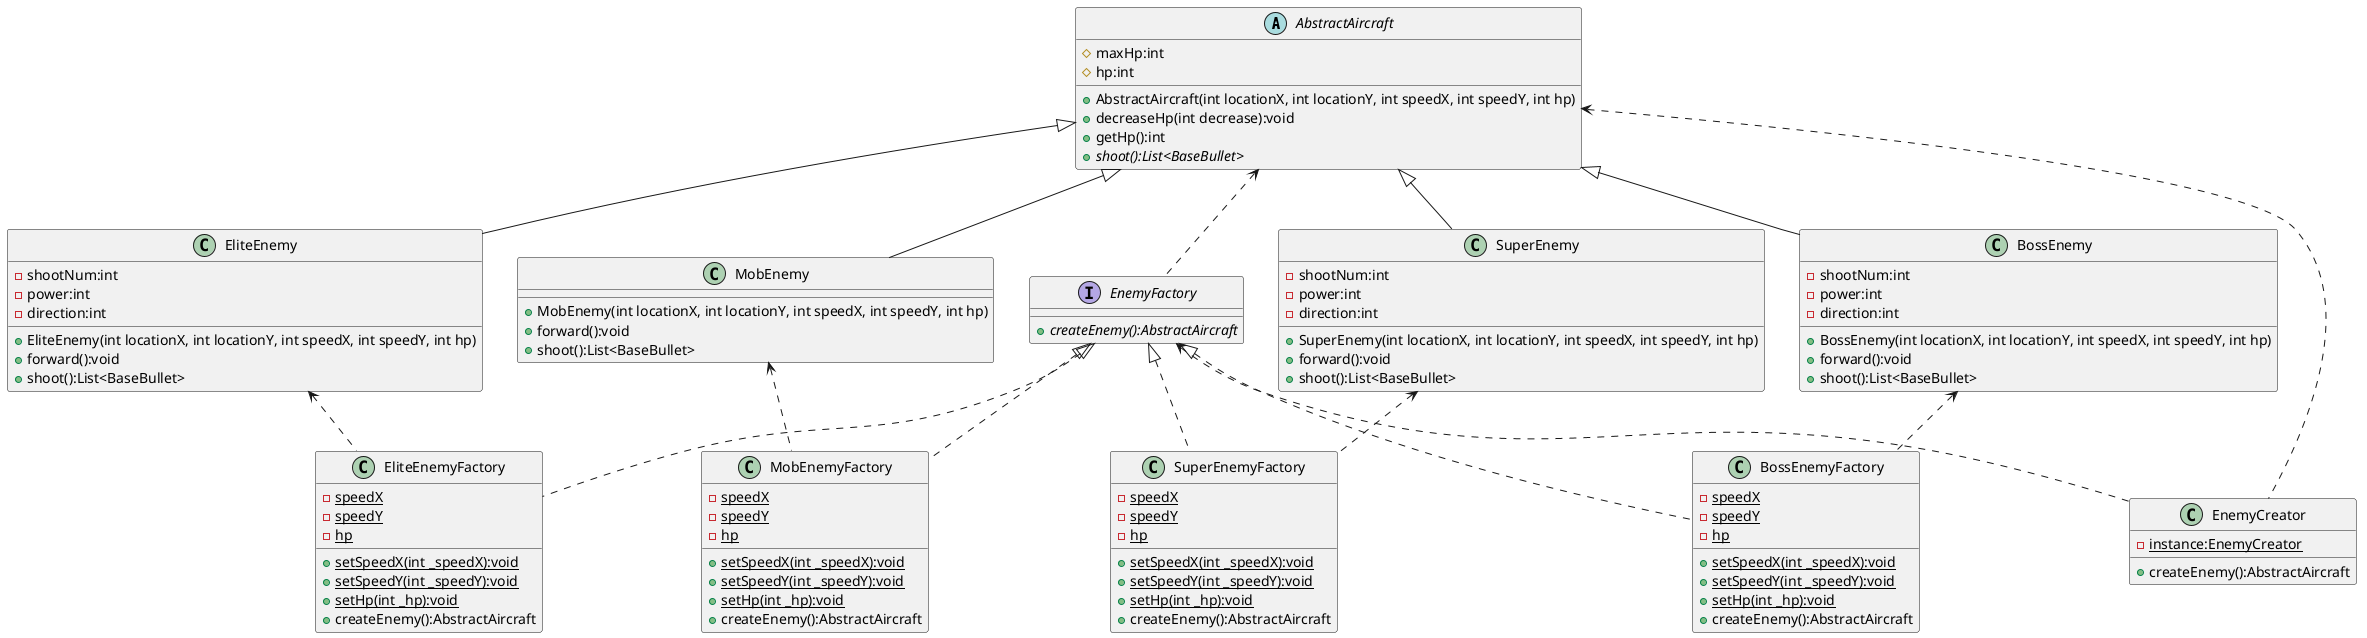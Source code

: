 @startuml
'https://plantuml.com/class-diagram

abstract class AbstractAircraft
{
	# maxHp:int
    # hp:int
    + AbstractAircraft(int locationX, int locationY, int speedX, int speedY, int hp)
    + decreaseHp(int decrease):void
    + getHp():int
    + {abstract} shoot():List<BaseBullet>
 }

class EliteEnemy {
    - shootNum:int
    - power:int
    - direction:int
    + EliteEnemy(int locationX, int locationY, int speedX, int speedY, int hp)
    + forward():void
    + shoot():List<BaseBullet>
}

class SuperEnemy {
    - shootNum:int
    - power:int
    - direction:int
    + SuperEnemy(int locationX, int locationY, int speedX, int speedY, int hp)
    + forward():void
    + shoot():List<BaseBullet>
}

class BossEnemy {
    - shootNum:int
    - power:int
    - direction:int
    + BossEnemy(int locationX, int locationY, int speedX, int speedY, int hp)
    + forward():void
    + shoot():List<BaseBullet>
}

AbstractAircraft <|-- EliteEnemy
AbstractAircraft <|-- SuperEnemy
AbstractAircraft <|-- BossEnemy

class MobEnemy {
    + MobEnemy(int locationX, int locationY, int speedX, int speedY, int hp)
    + forward():void
    + shoot():List<BaseBullet>
}
AbstractAircraft <|-- MobEnemy

interface EnemyFactory{
    + {abstract} createEnemy():AbstractAircraft
}

class MobEnemyFactory{
    - {static} speedX
    - {static} speedY
    - {static} hp
    + {static} setSpeedX(int _speedX):void
    + {static} setSpeedY(int _speedY):void
    + {static} setHp(int _hp):void
    + createEnemy():AbstractAircraft
}

class EliteEnemyFactory{
    - {static} speedX
    - {static} speedY
    - {static} hp
    + {static} setSpeedX(int _speedX):void
    + {static} setSpeedY(int _speedY):void
    + {static} setHp(int _hp):void
    + createEnemy():AbstractAircraft
}

class SuperEnemyFactory{
    - {static} speedX
    - {static} speedY
    - {static} hp
    + {static} setSpeedX(int _speedX):void
    + {static} setSpeedY(int _speedY):void
    + {static} setHp(int _hp):void
    + createEnemy():AbstractAircraft
}

class BossEnemyFactory{
    - {static} speedX
    - {static} speedY
    - {static} hp
    + {static} setSpeedX(int _speedX):void
    + {static} setSpeedY(int _speedY):void
    + {static} setHp(int _hp):void
    + createEnemy():AbstractAircraft
}

EnemyFactory <|.. MobEnemyFactory
EnemyFactory <|.. EliteEnemyFactory
EnemyFactory <|.. SuperEnemyFactory
EnemyFactory <|.. BossEnemyFactory

MobEnemy <.. MobEnemyFactory
EliteEnemy <.. EliteEnemyFactory
SuperEnemy <.. SuperEnemyFactory
BossEnemy <.. BossEnemyFactory

AbstractAircraft <.. EnemyFactory


 class EnemyCreator {
     - {static} instance:EnemyCreator
     + createEnemy():AbstractAircraft
 }

 EnemyFactory <.. EnemyCreator
 AbstractAircraft <.. EnemyCreator

@enduml
